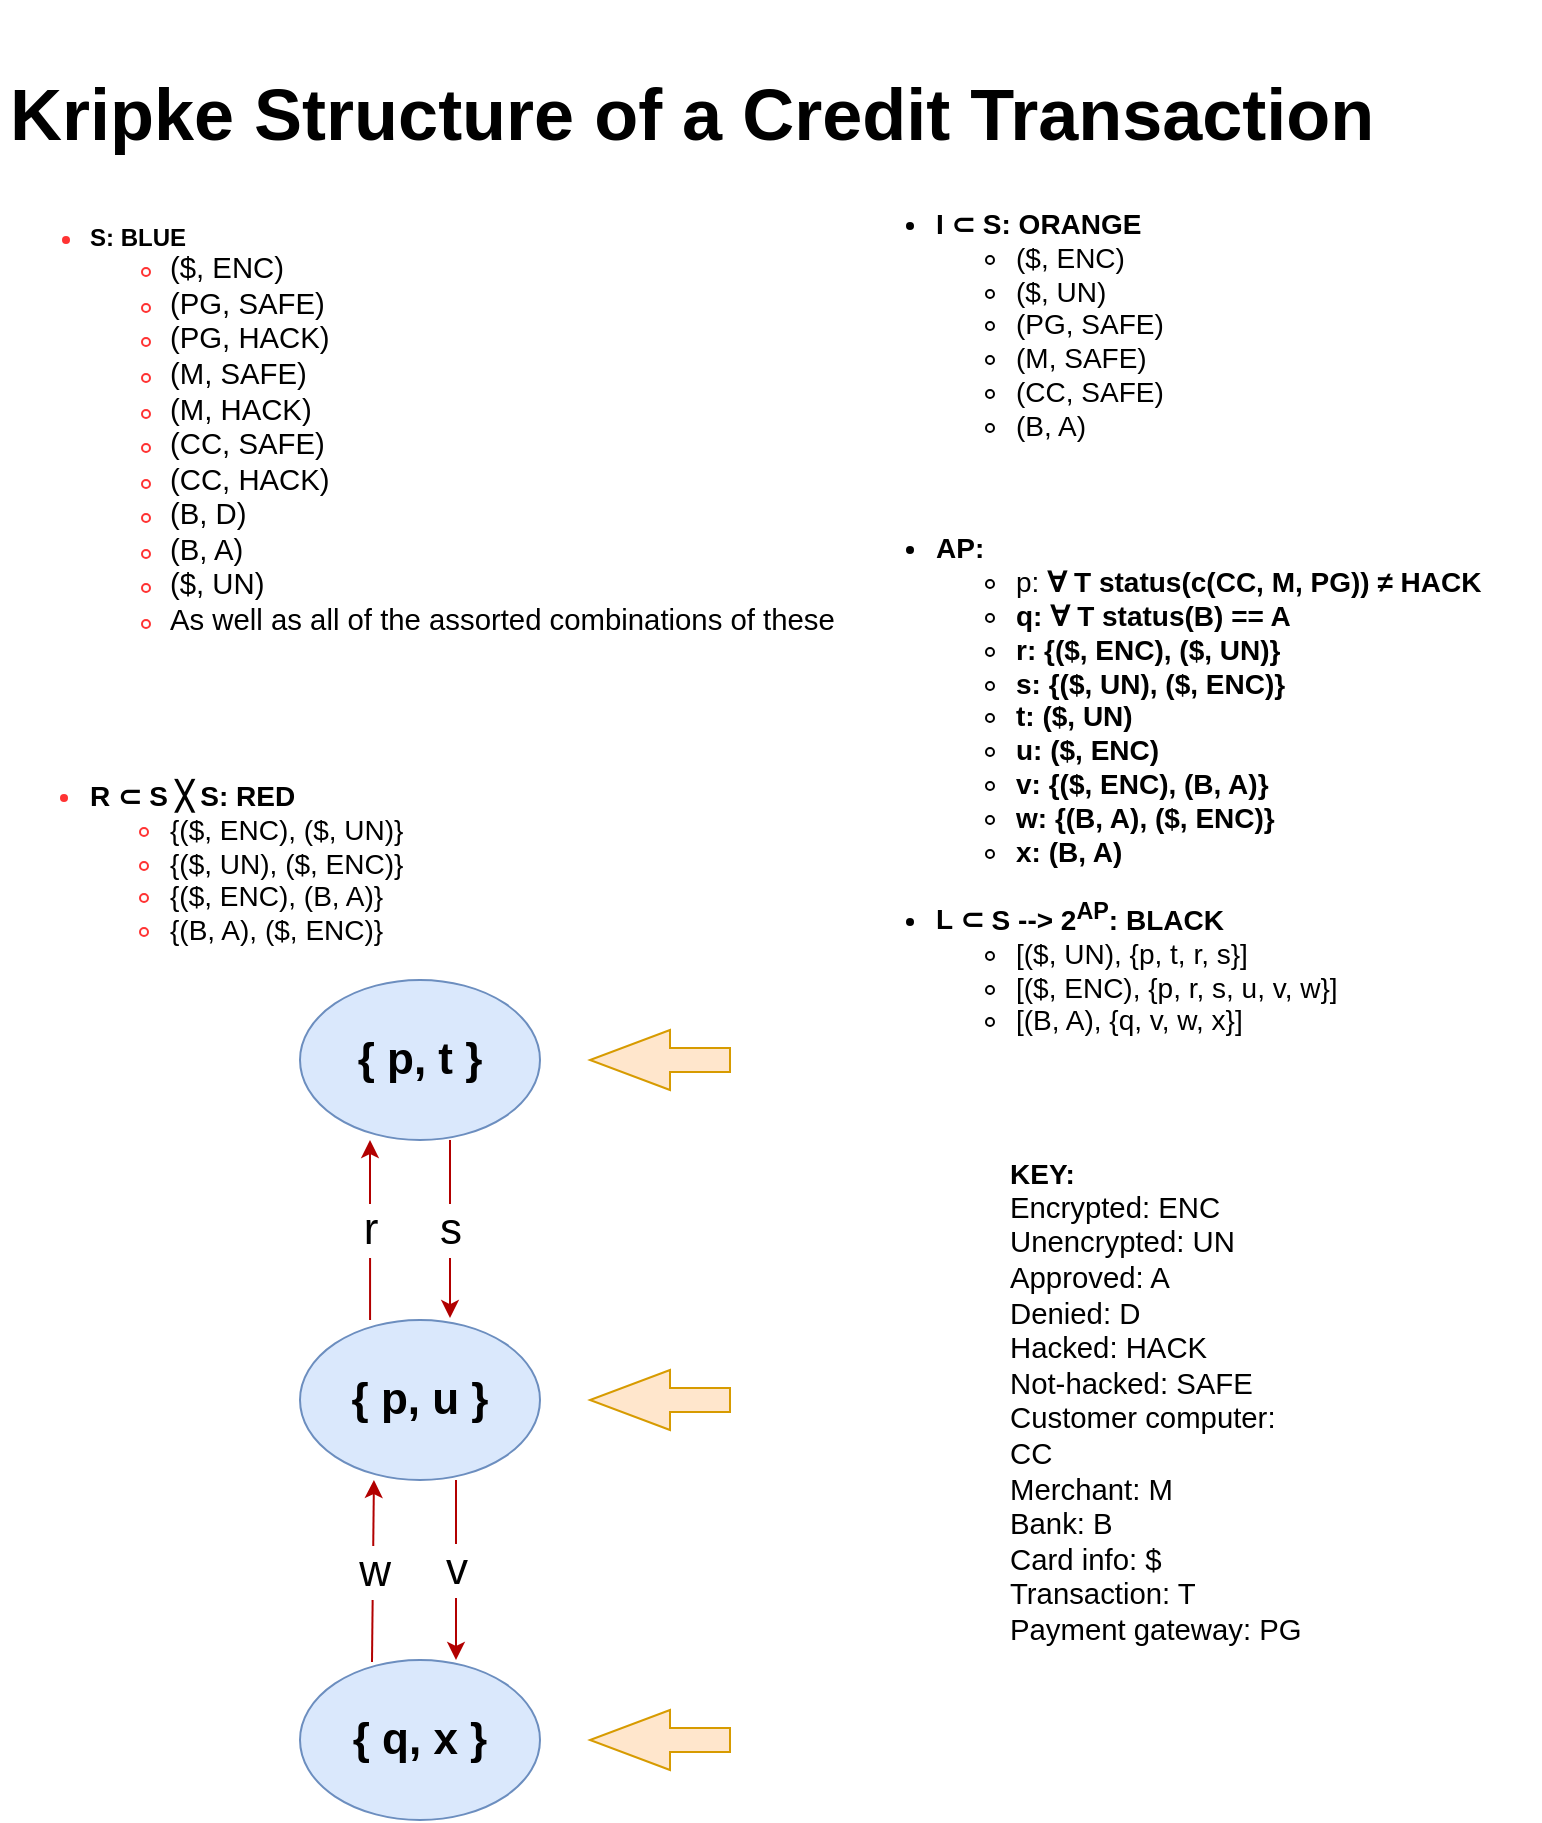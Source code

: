 <mxfile version="20.8.5" type="github">
  <diagram id="IFlSG7rVjGhNM7nsyIuD" name="Page-1">
    <mxGraphModel dx="954" dy="617" grid="1" gridSize="10" guides="1" tooltips="1" connect="1" arrows="1" fold="1" page="1" pageScale="1" pageWidth="850" pageHeight="1100" math="0" shadow="0">
      <root>
        <mxCell id="0" />
        <mxCell id="1" parent="0" />
        <mxCell id="Ikc5LVRCl3tKbmJLk8Lp-2" value="&lt;font size=&quot;1&quot;&gt;&lt;b style=&quot;font-size: 22px;&quot;&gt;{ p, t }&lt;/b&gt;&lt;/font&gt;" style="ellipse;whiteSpace=wrap;html=1;fontFamily=Helvetica;fontSize=12;fillColor=#dae8fc;strokeColor=#6c8ebf;" vertex="1" parent="1">
          <mxGeometry x="190" y="520" width="120" height="80" as="geometry" />
        </mxCell>
        <mxCell id="Ikc5LVRCl3tKbmJLk8Lp-5" value="&lt;font size=&quot;1&quot;&gt;&lt;b style=&quot;font-size: 22px;&quot;&gt;{ q, x }&lt;/b&gt;&lt;/font&gt;" style="ellipse;whiteSpace=wrap;html=1;fontFamily=Helvetica;fontSize=12;fillColor=#dae8fc;strokeColor=#6c8ebf;" vertex="1" parent="1">
          <mxGeometry x="190" y="860" width="120" height="80" as="geometry" />
        </mxCell>
        <mxCell id="Ikc5LVRCl3tKbmJLk8Lp-6" value="&lt;font size=&quot;1&quot;&gt;&lt;b style=&quot;font-size: 22px;&quot;&gt;{ p, u }&lt;/b&gt;&lt;/font&gt;" style="ellipse;whiteSpace=wrap;html=1;fontFamily=Helvetica;fontSize=12;fillColor=#dae8fc;strokeColor=#6c8ebf;" vertex="1" parent="1">
          <mxGeometry x="190" y="690" width="120" height="80" as="geometry" />
        </mxCell>
        <mxCell id="Ikc5LVRCl3tKbmJLk8Lp-12" value="" style="endArrow=classic;html=1;rounded=0;fontFamily=Helvetica;fontSize=22;exitX=0.625;exitY=1;exitDx=0;exitDy=0;exitPerimeter=0;entryX=0.625;entryY=-0.012;entryDx=0;entryDy=0;entryPerimeter=0;fillColor=#e51400;strokeColor=#B20000;" edge="1" parent="1" source="Ikc5LVRCl3tKbmJLk8Lp-2" target="Ikc5LVRCl3tKbmJLk8Lp-6">
          <mxGeometry relative="1" as="geometry">
            <mxPoint x="265" y="640" as="sourcePoint" />
            <mxPoint x="365" y="640" as="targetPoint" />
          </mxGeometry>
        </mxCell>
        <mxCell id="Ikc5LVRCl3tKbmJLk8Lp-13" value="s" style="edgeLabel;resizable=0;html=1;align=center;verticalAlign=middle;fontFamily=Helvetica;fontSize=22;" connectable="0" vertex="1" parent="Ikc5LVRCl3tKbmJLk8Lp-12">
          <mxGeometry relative="1" as="geometry" />
        </mxCell>
        <mxCell id="Ikc5LVRCl3tKbmJLk8Lp-14" value="" style="endArrow=classic;html=1;rounded=0;fontFamily=Helvetica;fontSize=22;exitX=0.292;exitY=0;exitDx=0;exitDy=0;exitPerimeter=0;fillColor=#e51400;strokeColor=#B20000;" edge="1" parent="1" source="Ikc5LVRCl3tKbmJLk8Lp-6">
          <mxGeometry relative="1" as="geometry">
            <mxPoint x="125" y="650" as="sourcePoint" />
            <mxPoint x="225" y="600" as="targetPoint" />
          </mxGeometry>
        </mxCell>
        <mxCell id="Ikc5LVRCl3tKbmJLk8Lp-15" value="r" style="edgeLabel;resizable=0;html=1;align=center;verticalAlign=middle;fontFamily=Helvetica;fontSize=22;" connectable="0" vertex="1" parent="Ikc5LVRCl3tKbmJLk8Lp-14">
          <mxGeometry relative="1" as="geometry" />
        </mxCell>
        <mxCell id="Ikc5LVRCl3tKbmJLk8Lp-16" value="" style="endArrow=classic;html=1;rounded=0;fontFamily=Helvetica;fontSize=22;exitX=0.65;exitY=1;exitDx=0;exitDy=0;exitPerimeter=0;entryX=0.65;entryY=0;entryDx=0;entryDy=0;entryPerimeter=0;fillColor=#e51400;strokeColor=#B20000;" edge="1" parent="1" source="Ikc5LVRCl3tKbmJLk8Lp-6" target="Ikc5LVRCl3tKbmJLk8Lp-5">
          <mxGeometry relative="1" as="geometry">
            <mxPoint x="250" y="810" as="sourcePoint" />
            <mxPoint x="350" y="810" as="targetPoint" />
          </mxGeometry>
        </mxCell>
        <mxCell id="Ikc5LVRCl3tKbmJLk8Lp-17" value="v" style="edgeLabel;resizable=0;html=1;align=center;verticalAlign=middle;fontFamily=Helvetica;fontSize=22;" connectable="0" vertex="1" parent="Ikc5LVRCl3tKbmJLk8Lp-16">
          <mxGeometry relative="1" as="geometry" />
        </mxCell>
        <mxCell id="Ikc5LVRCl3tKbmJLk8Lp-18" value="" style="endArrow=classic;html=1;rounded=0;fontFamily=Helvetica;fontSize=22;entryX=0.308;entryY=1;entryDx=0;entryDy=0;entryPerimeter=0;exitX=0.3;exitY=0.013;exitDx=0;exitDy=0;exitPerimeter=0;fillColor=#e51400;strokeColor=#B20000;" edge="1" parent="1" source="Ikc5LVRCl3tKbmJLk8Lp-5" target="Ikc5LVRCl3tKbmJLk8Lp-6">
          <mxGeometry relative="1" as="geometry">
            <mxPoint x="145" y="810" as="sourcePoint" />
            <mxPoint x="245" y="810" as="targetPoint" />
          </mxGeometry>
        </mxCell>
        <mxCell id="Ikc5LVRCl3tKbmJLk8Lp-19" value="w" style="edgeLabel;resizable=0;html=1;align=center;verticalAlign=middle;fontFamily=Helvetica;fontSize=22;" connectable="0" vertex="1" parent="Ikc5LVRCl3tKbmJLk8Lp-18">
          <mxGeometry relative="1" as="geometry" />
        </mxCell>
        <mxCell id="Ikc5LVRCl3tKbmJLk8Lp-20" value="" style="html=1;shadow=0;dashed=0;align=center;verticalAlign=middle;shape=mxgraph.arrows2.arrow;dy=0.6;dx=40;flipH=1;notch=0;fontFamily=Helvetica;fontSize=22;fillColor=#ffe6cc;strokeColor=#d79b00;" vertex="1" parent="1">
          <mxGeometry x="335" y="545" width="70" height="30" as="geometry" />
        </mxCell>
        <mxCell id="Ikc5LVRCl3tKbmJLk8Lp-24" value="" style="html=1;shadow=0;dashed=0;align=center;verticalAlign=middle;shape=mxgraph.arrows2.arrow;dy=0.6;dx=40;flipH=1;notch=0;fontFamily=Helvetica;fontSize=22;fillColor=#ffe6cc;strokeColor=#d79b00;" vertex="1" parent="1">
          <mxGeometry x="335" y="885" width="70" height="30" as="geometry" />
        </mxCell>
        <mxCell id="Ikc5LVRCl3tKbmJLk8Lp-25" value="" style="html=1;shadow=0;dashed=0;align=center;verticalAlign=middle;shape=mxgraph.arrows2.arrow;dy=0.6;dx=40;flipH=1;notch=0;fontFamily=Helvetica;fontSize=22;fillColor=#ffe6cc;strokeColor=#d79b00;" vertex="1" parent="1">
          <mxGeometry x="335" y="715" width="70" height="30" as="geometry" />
        </mxCell>
        <mxCell id="Ikc5LVRCl3tKbmJLk8Lp-27" value="&lt;h1&gt;&lt;font style=&quot;font-size: 36px;&quot; color=&quot;#000000&quot;&gt;Kripke Structure of a Credit Transaction&lt;/font&gt;&lt;/h1&gt;&lt;div style=&quot;&quot;&gt;&lt;ul style=&quot;&quot;&gt;&lt;li style=&quot;font-size: 12px;&quot;&gt;&lt;font color=&quot;#000000&quot;&gt;&lt;b&gt;S: BLUE&lt;/b&gt;&lt;/font&gt;&lt;/li&gt;&lt;ul style=&quot;font-size: 12px;&quot;&gt;&lt;li&gt;&lt;p style=&quot;margin: 0in; font-size: 11pt;&quot;&gt;&lt;font color=&quot;#000000&quot;&gt;($, ENC)&lt;/font&gt;&lt;/p&gt;&lt;/li&gt;&lt;li&gt;&lt;p style=&quot;margin: 0in; font-size: 11pt;&quot;&gt;&lt;span style=&quot;font-size: 11pt; background-color: initial;&quot;&gt;&lt;font color=&quot;#000000&quot;&gt;(PG, SAFE)&lt;/font&gt;&lt;/span&gt;&lt;/p&gt;&lt;/li&gt;&lt;li&gt;&lt;p style=&quot;margin: 0in; font-size: 11pt;&quot;&gt;&lt;span style=&quot;font-size: 11pt; background-color: initial;&quot;&gt;&lt;font color=&quot;#000000&quot;&gt;(PG, HACK)&lt;/font&gt;&lt;/span&gt;&lt;/p&gt;&lt;/li&gt;&lt;li&gt;&lt;p style=&quot;margin: 0in; font-size: 11pt;&quot;&gt;&lt;span style=&quot;font-size: 11pt; background-color: initial;&quot;&gt;&lt;font color=&quot;#000000&quot;&gt;(M, SAFE)&lt;/font&gt;&lt;/span&gt;&lt;/p&gt;&lt;/li&gt;&lt;li&gt;&lt;p style=&quot;margin: 0in; font-size: 11pt;&quot;&gt;&lt;span style=&quot;font-size: 11pt; background-color: initial;&quot;&gt;&lt;font color=&quot;#000000&quot;&gt;(M, HACK)&lt;/font&gt;&lt;/span&gt;&lt;/p&gt;&lt;/li&gt;&lt;li&gt;&lt;p style=&quot;margin: 0in; font-size: 11pt;&quot;&gt;&lt;span style=&quot;font-size: 11pt; background-color: initial;&quot;&gt;&lt;font color=&quot;#000000&quot;&gt;(CC, SAFE)&lt;/font&gt;&lt;/span&gt;&lt;/p&gt;&lt;/li&gt;&lt;li&gt;&lt;p style=&quot;margin: 0in; font-size: 11pt;&quot;&gt;&lt;span style=&quot;font-size: 11pt; background-color: initial;&quot;&gt;&lt;font color=&quot;#000000&quot;&gt;(CC, HACK)&lt;/font&gt;&lt;/span&gt;&lt;/p&gt;&lt;/li&gt;&lt;li&gt;&lt;p style=&quot;margin: 0in; font-size: 11pt;&quot;&gt;&lt;span style=&quot;font-size: 11pt; background-color: initial;&quot;&gt;&lt;font color=&quot;#000000&quot;&gt;(B, D)&lt;/font&gt;&lt;/span&gt;&lt;/p&gt;&lt;/li&gt;&lt;li&gt;&lt;p style=&quot;margin: 0in; font-size: 11pt;&quot;&gt;&lt;span style=&quot;font-size: 11pt; background-color: initial;&quot;&gt;&lt;font color=&quot;#000000&quot;&gt;(B, A)&lt;/font&gt;&lt;/span&gt;&lt;/p&gt;&lt;/li&gt;&lt;li&gt;&lt;p style=&quot;margin: 0in; font-size: 11pt;&quot;&gt;&lt;span style=&quot;font-size: 11pt; background-color: initial;&quot;&gt;&lt;font color=&quot;#000000&quot;&gt;($, UN)&lt;/font&gt;&lt;/span&gt;&lt;/p&gt;&lt;/li&gt;&lt;li&gt;&lt;p style=&quot;margin: 0in; font-size: 11pt;&quot;&gt;&lt;span style=&quot;font-size: 11pt; background-color: initial;&quot;&gt;&lt;font color=&quot;#000000&quot;&gt;As well as all of the assorted combinations of these&lt;/font&gt;&lt;/span&gt;&lt;/p&gt;&lt;/li&gt;&lt;/ul&gt;&lt;/ul&gt;&lt;div&gt;&lt;font color=&quot;#000000&quot;&gt;&lt;span style=&quot;font-size: 14.667px;&quot;&gt;&lt;br&gt;&lt;/span&gt;&lt;/font&gt;&lt;/div&gt;&lt;ul style=&quot;&quot;&gt;&lt;li style=&quot;font-size: 14px; border-color: var(--border-color);&quot;&gt;&lt;font style=&quot;border-color: var(--border-color); font-size: 14px;&quot; color=&quot;#000000&quot;&gt;&lt;span style=&quot;border-color: var(--border-color);&quot;&gt;&lt;b&gt;R ⊂&lt;/b&gt;&lt;/span&gt;&lt;b style=&quot;border-color: var(--border-color);&quot;&gt; S&amp;nbsp;╳ S: RED&lt;/b&gt;&lt;/font&gt;&lt;/li&gt;&lt;ul style=&quot;font-size: 14px; border-color: var(--border-color);&quot;&gt;&lt;li style=&quot;border-color: var(--border-color);&quot;&gt;&lt;p style=&quot;border-color: var(--border-color); margin: 0in;&quot;&gt;&lt;font style=&quot;border-color: var(--border-color); font-size: 14px;&quot; color=&quot;#000000&quot;&gt;{($, ENC), ($, UN)}&lt;/font&gt;&lt;/p&gt;&lt;/li&gt;&lt;li style=&quot;border-color: var(--border-color);&quot;&gt;&lt;p style=&quot;border-color: var(--border-color); margin: 0in;&quot;&gt;&lt;font style=&quot;border-color: var(--border-color); font-size: 14px;&quot; color=&quot;#000000&quot;&gt;{($, UN), ($, ENC)}&lt;/font&gt;&lt;/p&gt;&lt;/li&gt;&lt;li style=&quot;border-color: var(--border-color);&quot;&gt;&lt;p style=&quot;border-color: var(--border-color); margin: 0in;&quot;&gt;&lt;font color=&quot;#000000&quot;&gt;{($, ENC), (B, A)}&lt;/font&gt;&lt;/p&gt;&lt;/li&gt;&lt;li style=&quot;border-color: var(--border-color);&quot;&gt;&lt;p style=&quot;border-color: var(--border-color); margin: 0in;&quot;&gt;&lt;font color=&quot;#000000&quot;&gt;{(B, A), ($, ENC)}&lt;/font&gt;&lt;/p&gt;&lt;/li&gt;&lt;/ul&gt;&lt;/ul&gt;&lt;/div&gt;" style="text;html=1;strokeColor=none;fillColor=none;spacing=5;spacingTop=-20;whiteSpace=wrap;overflow=hidden;rounded=0;fontFamily=Helvetica;fontSize=22;fontColor=#FF3333;" vertex="1" parent="1">
          <mxGeometry x="40" y="40" width="770" height="470" as="geometry" />
        </mxCell>
        <mxCell id="Ikc5LVRCl3tKbmJLk8Lp-28" value="&lt;h1 style=&quot;font-size: 14px;&quot;&gt;&lt;ul style=&quot;border-color: var(--border-color);&quot;&gt;&lt;li style=&quot;font-weight: 400; border-color: var(--border-color);&quot;&gt;&lt;font style=&quot;border-color: var(--border-color); font-size: 14px;&quot; color=&quot;#000000&quot;&gt;&lt;b style=&quot;border-color: var(--border-color);&quot;&gt;I&amp;nbsp;&lt;b style=&quot;border-color: var(--border-color);&quot;&gt;⊂ S&lt;/b&gt;: ORANGE&lt;/b&gt;&lt;/font&gt;&lt;/li&gt;&lt;ul style=&quot;font-weight: 400; border-color: var(--border-color);&quot;&gt;&lt;li style=&quot;border-color: var(--border-color);&quot;&gt;&lt;p style=&quot;border-color: var(--border-color); margin: 0in;&quot;&gt;&lt;font style=&quot;border-color: var(--border-color); font-size: 14px;&quot; color=&quot;#000000&quot;&gt;($, ENC)&lt;/font&gt;&lt;/p&gt;&lt;/li&gt;&lt;li style=&quot;border-color: var(--border-color);&quot;&gt;&lt;p style=&quot;border-color: var(--border-color); margin: 0in;&quot;&gt;&lt;font style=&quot;border-color: var(--border-color); font-size: 14px;&quot; color=&quot;#000000&quot;&gt;($, UN)&lt;/font&gt;&lt;/p&gt;&lt;/li&gt;&lt;li style=&quot;border-color: var(--border-color);&quot;&gt;&lt;p style=&quot;border-color: var(--border-color); margin: 0in;&quot;&gt;(PG, SAFE)&lt;/p&gt;&lt;/li&gt;&lt;li style=&quot;border-color: var(--border-color);&quot;&gt;&lt;p style=&quot;border-color: var(--border-color); margin: 0in;&quot;&gt;&lt;span style=&quot;background-color: initial;&quot;&gt;(M, SAFE)&lt;/span&gt;&lt;/p&gt;&lt;/li&gt;&lt;li style=&quot;border-color: var(--border-color);&quot;&gt;&lt;p style=&quot;border-color: var(--border-color); margin: 0in;&quot;&gt;&lt;span style=&quot;border-color: var(--border-color); background-color: initial;&quot;&gt;(CC, SAFE)&lt;/span&gt;&lt;/p&gt;&lt;/li&gt;&lt;li style=&quot;border-color: var(--border-color);&quot;&gt;&lt;p style=&quot;border-color: var(--border-color); margin: 0in;&quot;&gt;&lt;span style=&quot;border-color: var(--border-color); background-color: initial;&quot;&gt;(B, A)&lt;/span&gt;&lt;/p&gt;&lt;/li&gt;&lt;/ul&gt;&lt;/ul&gt;&lt;div&gt;&lt;span style=&quot;font-weight: 400;&quot;&gt;&lt;br&gt;&lt;/span&gt;&lt;/div&gt;&lt;ul style=&quot;border-color: var(--border-color);&quot;&gt;&lt;li style=&quot;&quot;&gt;AP:&lt;/li&gt;&lt;ul&gt;&lt;li style=&quot;&quot;&gt;&lt;span style=&quot;font-weight: normal;&quot;&gt;p:&amp;nbsp;&lt;/span&gt;∀ T status(c(CC, M, PG)) ≠ HACK&lt;/li&gt;&lt;li style=&quot;border-color: var(--border-color);&quot;&gt;q:&amp;nbsp;∀ T&amp;nbsp;status(B) == A&lt;/li&gt;&lt;li style=&quot;border-color: var(--border-color);&quot;&gt;r: {($, ENC), ($, UN)}&lt;/li&gt;&lt;li style=&quot;border-color: var(--border-color);&quot;&gt;s: {($, UN), ($, ENC)}&lt;/li&gt;&lt;li style=&quot;border-color: var(--border-color);&quot;&gt;t: ($, UN)&lt;/li&gt;&lt;li style=&quot;border-color: var(--border-color);&quot;&gt;u: ($, ENC)&lt;/li&gt;&lt;li style=&quot;border-color: var(--border-color);&quot;&gt;v: {($, ENC), (B, A)}&lt;/li&gt;&lt;li style=&quot;border-color: var(--border-color);&quot;&gt;w: {(B, A), ($, ENC)}&lt;/li&gt;&lt;li style=&quot;border-color: var(--border-color);&quot;&gt;x: (B, A)&lt;/li&gt;&lt;/ul&gt;&lt;/ul&gt;&lt;ul style=&quot;border-color: var(--border-color); font-weight: 400;&quot;&gt;&lt;li style=&quot;border-color: var(--border-color);&quot;&gt;&lt;font style=&quot;border-color: var(--border-color); font-size: 14px;&quot; color=&quot;#000000&quot;&gt;&lt;b style=&quot;border-color: var(--border-color);&quot;&gt;L ⊂&lt;/b&gt;&lt;b style=&quot;border-color: var(--border-color);&quot;&gt;&amp;nbsp;S --&amp;gt; 2&lt;sup&gt;AP&lt;/sup&gt;: BLACK&lt;/b&gt;&lt;/font&gt;&lt;/li&gt;&lt;ul style=&quot;border-color: var(--border-color);&quot;&gt;&lt;li style=&quot;border-color: var(--border-color);&quot;&gt;&lt;p style=&quot;border-color: var(--border-color); margin: 0in;&quot;&gt;[($, UN), {p, t, r, s}]&lt;/p&gt;&lt;/li&gt;&lt;li style=&quot;border-color: var(--border-color);&quot;&gt;&lt;p style=&quot;border-color: var(--border-color); margin: 0in;&quot;&gt;[($, ENC), {p, r, s, u, v, w}]&lt;/p&gt;&lt;/li&gt;&lt;li style=&quot;border-color: var(--border-color);&quot;&gt;&lt;p style=&quot;border-color: var(--border-color); margin: 0in;&quot;&gt;[(B, A), {q, v, w, x}]&lt;/p&gt;&lt;/li&gt;&lt;/ul&gt;&lt;/ul&gt;&lt;/h1&gt;" style="text;html=1;strokeColor=none;fillColor=none;spacing=5;spacingTop=-20;whiteSpace=wrap;overflow=hidden;rounded=0;fontFamily=Helvetica;fontSize=12;fontColor=#000000;" vertex="1" parent="1">
          <mxGeometry x="463" y="130" width="337" height="470" as="geometry" />
        </mxCell>
        <mxCell id="Ikc5LVRCl3tKbmJLk8Lp-29" value="&lt;p&gt;&lt;/p&gt;&lt;b&gt;KEY:&lt;/b&gt;&lt;br&gt;&lt;p style=&quot;margin: 0in; font-size: 11pt;&quot;&gt;Encrypted: ENC&lt;/p&gt;&lt;span style=&quot;font-size: 11pt; background-color: initial;&quot;&gt;Unencrypted: UN&lt;/span&gt;&lt;br&gt;&lt;span style=&quot;font-size: 11pt; background-color: initial;&quot;&gt;Approved: A&lt;/span&gt;&lt;br&gt;&lt;span style=&quot;font-size: 11pt; background-color: initial;&quot;&gt;Denied: D&lt;/span&gt;&lt;br&gt;&lt;span style=&quot;font-size: 11pt; background-color: initial;&quot;&gt;Hacked: HACK&lt;/span&gt;&lt;br&gt;&lt;span style=&quot;font-size: 11pt; background-color: initial;&quot;&gt;Not-hacked: SAFE&lt;/span&gt;&lt;br&gt;&lt;span style=&quot;font-size: 11pt; background-color: initial;&quot;&gt;Customer computer:&lt;/span&gt;&lt;br&gt;&lt;p style=&quot;margin: 0in; font-size: 11pt;&quot;&gt;CC&lt;/p&gt;&lt;span style=&quot;font-size: 11pt; background-color: initial;&quot;&gt;Merchant: M&lt;/span&gt;&lt;br&gt;&lt;span style=&quot;font-size: 11pt; background-color: initial;&quot;&gt;Bank: B&lt;/span&gt;&lt;br&gt;&lt;span style=&quot;font-size: 11pt; background-color: initial;&quot;&gt;Card info: $&lt;/span&gt;&lt;br&gt;&lt;span style=&quot;font-size: 11pt; background-color: initial;&quot;&gt;Transaction: T&lt;/span&gt;&lt;br&gt;&lt;p style=&quot;margin: 0in; font-size: 11pt;&quot;&gt;Payment gateway: PG&lt;/p&gt;&lt;br&gt;&lt;br&gt;&lt;br&gt;&lt;br&gt;" style="text;html=1;strokeColor=none;fillColor=none;spacing=5;spacingTop=-20;whiteSpace=wrap;overflow=hidden;rounded=0;fontFamily=Helvetica;fontSize=14;fontColor=#000000;" vertex="1" parent="1">
          <mxGeometry x="540" y="605" width="270" height="330" as="geometry" />
        </mxCell>
      </root>
    </mxGraphModel>
  </diagram>
</mxfile>
